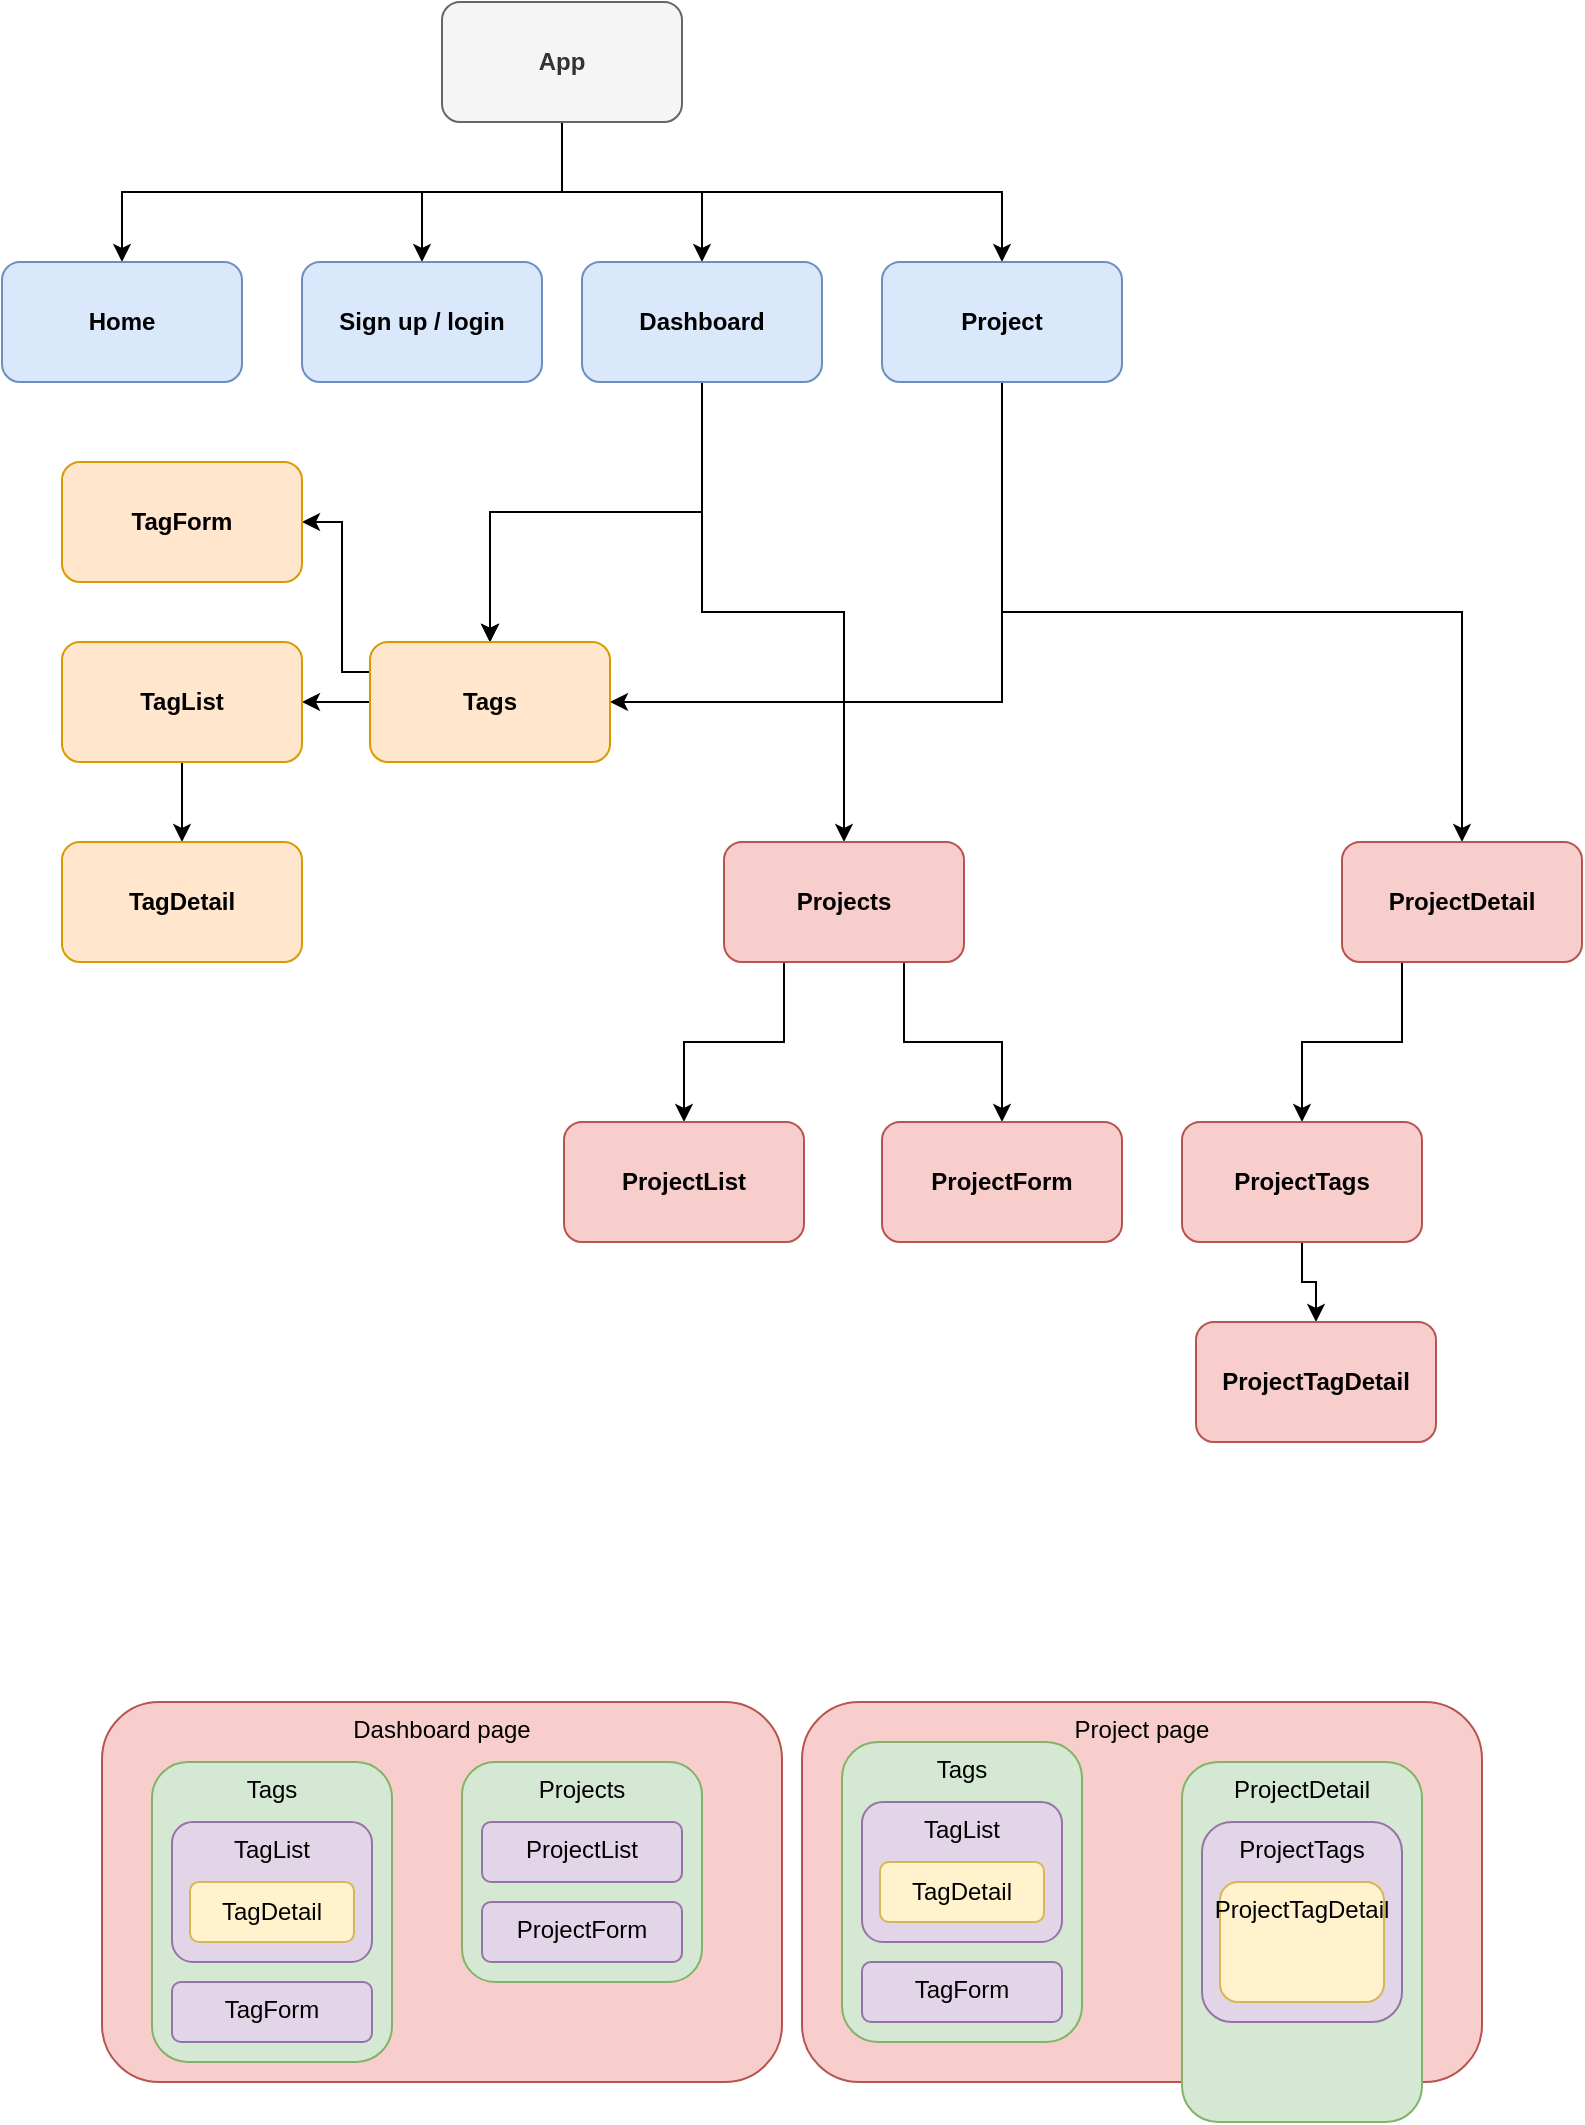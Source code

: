 <mxfile version="21.1.7" type="github">
  <diagram name="Page-1" id="k8QKTiBZwxRb3YG5qGie">
    <mxGraphModel dx="757" dy="775" grid="1" gridSize="10" guides="1" tooltips="1" connect="1" arrows="1" fold="1" page="1" pageScale="1" pageWidth="827" pageHeight="1169" math="0" shadow="0">
      <root>
        <mxCell id="0" />
        <mxCell id="1" parent="0" />
        <mxCell id="8vq13ILEfwZ7cHXI_1O3-35" value="Project page" style="rounded=1;whiteSpace=wrap;html=1;fillColor=#f8cecc;strokeColor=#b85450;verticalAlign=top;" vertex="1" parent="1">
          <mxGeometry x="510" y="990" width="340" height="190" as="geometry" />
        </mxCell>
        <mxCell id="8vq13ILEfwZ7cHXI_1O3-8" style="edgeStyle=orthogonalEdgeStyle;rounded=0;orthogonalLoop=1;jettySize=auto;html=1;exitX=0.5;exitY=1;exitDx=0;exitDy=0;" edge="1" parent="1" source="Lz_B0IhxNkCRz5GwF97c-1" target="Lz_B0IhxNkCRz5GwF97c-2">
          <mxGeometry relative="1" as="geometry" />
        </mxCell>
        <mxCell id="8vq13ILEfwZ7cHXI_1O3-9" style="edgeStyle=orthogonalEdgeStyle;rounded=0;orthogonalLoop=1;jettySize=auto;html=1;exitX=0.5;exitY=1;exitDx=0;exitDy=0;entryX=0.5;entryY=0;entryDx=0;entryDy=0;" edge="1" parent="1" source="Lz_B0IhxNkCRz5GwF97c-1" target="Lz_B0IhxNkCRz5GwF97c-4">
          <mxGeometry relative="1" as="geometry" />
        </mxCell>
        <mxCell id="8vq13ILEfwZ7cHXI_1O3-10" style="edgeStyle=orthogonalEdgeStyle;rounded=0;orthogonalLoop=1;jettySize=auto;html=1;exitX=0.5;exitY=1;exitDx=0;exitDy=0;entryX=0.5;entryY=0;entryDx=0;entryDy=0;" edge="1" parent="1" source="Lz_B0IhxNkCRz5GwF97c-1" target="Lz_B0IhxNkCRz5GwF97c-3">
          <mxGeometry relative="1" as="geometry" />
        </mxCell>
        <mxCell id="8vq13ILEfwZ7cHXI_1O3-11" style="edgeStyle=orthogonalEdgeStyle;rounded=0;orthogonalLoop=1;jettySize=auto;html=1;exitX=0.5;exitY=1;exitDx=0;exitDy=0;" edge="1" parent="1" source="Lz_B0IhxNkCRz5GwF97c-1" target="Lz_B0IhxNkCRz5GwF97c-5">
          <mxGeometry relative="1" as="geometry" />
        </mxCell>
        <mxCell id="Lz_B0IhxNkCRz5GwF97c-1" value="App" style="rounded=1;whiteSpace=wrap;html=1;fillColor=#f5f5f5;fontColor=#333333;strokeColor=#666666;fontStyle=1" parent="1" vertex="1">
          <mxGeometry x="330" y="140" width="120" height="60" as="geometry" />
        </mxCell>
        <mxCell id="Lz_B0IhxNkCRz5GwF97c-2" value="Home" style="rounded=1;whiteSpace=wrap;html=1;fillColor=#dae8fc;strokeColor=#6c8ebf;fontStyle=1;labelBackgroundColor=none;verticalAlign=middle;flipH=0;flipV=1;" parent="1" vertex="1">
          <mxGeometry x="110" y="270" width="120" height="60" as="geometry" />
        </mxCell>
        <mxCell id="8vq13ILEfwZ7cHXI_1O3-48" value="" style="edgeStyle=orthogonalEdgeStyle;rounded=0;orthogonalLoop=1;jettySize=auto;html=1;" edge="1" parent="1" source="Lz_B0IhxNkCRz5GwF97c-3" target="8vq13ILEfwZ7cHXI_1O3-47">
          <mxGeometry relative="1" as="geometry" />
        </mxCell>
        <mxCell id="8vq13ILEfwZ7cHXI_1O3-49" value="" style="edgeStyle=orthogonalEdgeStyle;rounded=0;orthogonalLoop=1;jettySize=auto;html=1;" edge="1" parent="1" source="Lz_B0IhxNkCRz5GwF97c-3" target="8vq13ILEfwZ7cHXI_1O3-47">
          <mxGeometry relative="1" as="geometry" />
        </mxCell>
        <mxCell id="8vq13ILEfwZ7cHXI_1O3-50" value="" style="edgeStyle=orthogonalEdgeStyle;rounded=0;orthogonalLoop=1;jettySize=auto;html=1;" edge="1" parent="1" source="Lz_B0IhxNkCRz5GwF97c-3" target="8vq13ILEfwZ7cHXI_1O3-47">
          <mxGeometry relative="1" as="geometry" />
        </mxCell>
        <mxCell id="8vq13ILEfwZ7cHXI_1O3-52" style="edgeStyle=orthogonalEdgeStyle;rounded=0;orthogonalLoop=1;jettySize=auto;html=1;exitX=0.5;exitY=1;exitDx=0;exitDy=0;entryX=0.5;entryY=0;entryDx=0;entryDy=0;" edge="1" parent="1" source="Lz_B0IhxNkCRz5GwF97c-3" target="8vq13ILEfwZ7cHXI_1O3-51">
          <mxGeometry relative="1" as="geometry" />
        </mxCell>
        <mxCell id="Lz_B0IhxNkCRz5GwF97c-3" value="Dashboard" style="rounded=1;whiteSpace=wrap;html=1;fillColor=#dae8fc;strokeColor=#6c8ebf;fontStyle=1;labelBackgroundColor=none;verticalAlign=middle;flipH=0;flipV=1;" parent="1" vertex="1">
          <mxGeometry x="400" y="270" width="120" height="60" as="geometry" />
        </mxCell>
        <mxCell id="Lz_B0IhxNkCRz5GwF97c-4" value="Sign up / login" style="rounded=1;whiteSpace=wrap;html=1;fillColor=#dae8fc;strokeColor=#6c8ebf;fontStyle=1;labelBackgroundColor=none;verticalAlign=middle;flipH=0;flipV=1;" parent="1" vertex="1">
          <mxGeometry x="260" y="270" width="120" height="60" as="geometry" />
        </mxCell>
        <mxCell id="8vq13ILEfwZ7cHXI_1O3-68" style="edgeStyle=orthogonalEdgeStyle;rounded=0;orthogonalLoop=1;jettySize=auto;html=1;exitX=0.5;exitY=1;exitDx=0;exitDy=0;entryX=1;entryY=0.5;entryDx=0;entryDy=0;" edge="1" parent="1" source="Lz_B0IhxNkCRz5GwF97c-5" target="8vq13ILEfwZ7cHXI_1O3-47">
          <mxGeometry relative="1" as="geometry" />
        </mxCell>
        <mxCell id="8vq13ILEfwZ7cHXI_1O3-75" style="edgeStyle=orthogonalEdgeStyle;rounded=0;orthogonalLoop=1;jettySize=auto;html=1;exitX=0.5;exitY=1;exitDx=0;exitDy=0;" edge="1" parent="1" source="Lz_B0IhxNkCRz5GwF97c-5" target="8vq13ILEfwZ7cHXI_1O3-71">
          <mxGeometry relative="1" as="geometry" />
        </mxCell>
        <mxCell id="Lz_B0IhxNkCRz5GwF97c-5" value="Project" style="rounded=1;whiteSpace=wrap;html=1;fillColor=#dae8fc;strokeColor=#6c8ebf;fontStyle=1;labelBackgroundColor=none;verticalAlign=middle;flipH=0;flipV=1;" parent="1" vertex="1">
          <mxGeometry x="550" y="270" width="120" height="60" as="geometry" />
        </mxCell>
        <mxCell id="8vq13ILEfwZ7cHXI_1O3-24" value="Dashboard page" style="rounded=1;whiteSpace=wrap;html=1;fillColor=#f8cecc;strokeColor=#b85450;verticalAlign=top;" vertex="1" parent="1">
          <mxGeometry x="160" y="990" width="340" height="190" as="geometry" />
        </mxCell>
        <mxCell id="8vq13ILEfwZ7cHXI_1O3-23" value="Tags" style="rounded=1;whiteSpace=wrap;html=1;fillColor=#d5e8d4;strokeColor=#82b366;verticalAlign=top;" vertex="1" parent="1">
          <mxGeometry x="185" y="1020" width="120" height="150" as="geometry" />
        </mxCell>
        <mxCell id="8vq13ILEfwZ7cHXI_1O3-22" value="TagList" style="rounded=1;whiteSpace=wrap;html=1;fillColor=#e1d5e7;strokeColor=#9673a6;verticalAlign=top;" vertex="1" parent="1">
          <mxGeometry x="195" y="1050" width="100" height="70" as="geometry" />
        </mxCell>
        <mxCell id="8vq13ILEfwZ7cHXI_1O3-21" value="TagDetail" style="rounded=1;whiteSpace=wrap;html=1;fillColor=#fff2cc;strokeColor=#d6b656;" vertex="1" parent="1">
          <mxGeometry x="204" y="1080" width="82" height="30" as="geometry" />
        </mxCell>
        <mxCell id="8vq13ILEfwZ7cHXI_1O3-25" value="TagForm" style="rounded=1;whiteSpace=wrap;html=1;fillColor=#e1d5e7;strokeColor=#9673a6;verticalAlign=top;" vertex="1" parent="1">
          <mxGeometry x="195" y="1130" width="100" height="30" as="geometry" />
        </mxCell>
        <mxCell id="8vq13ILEfwZ7cHXI_1O3-26" value="Projects" style="rounded=1;whiteSpace=wrap;html=1;fillColor=#d5e8d4;strokeColor=#82b366;verticalAlign=top;" vertex="1" parent="1">
          <mxGeometry x="340" y="1020" width="120" height="110" as="geometry" />
        </mxCell>
        <mxCell id="8vq13ILEfwZ7cHXI_1O3-27" value="ProjectList" style="rounded=1;whiteSpace=wrap;html=1;fillColor=#e1d5e7;strokeColor=#9673a6;verticalAlign=top;" vertex="1" parent="1">
          <mxGeometry x="350" y="1050" width="100" height="30" as="geometry" />
        </mxCell>
        <mxCell id="8vq13ILEfwZ7cHXI_1O3-29" value="ProjectForm" style="rounded=1;whiteSpace=wrap;html=1;fillColor=#e1d5e7;strokeColor=#9673a6;verticalAlign=top;" vertex="1" parent="1">
          <mxGeometry x="350" y="1090" width="100" height="30" as="geometry" />
        </mxCell>
        <mxCell id="8vq13ILEfwZ7cHXI_1O3-30" value="ProjectDetail" style="rounded=1;whiteSpace=wrap;html=1;fillColor=#d5e8d4;strokeColor=#82b366;verticalAlign=top;" vertex="1" parent="1">
          <mxGeometry x="700" y="1020" width="120" height="180" as="geometry" />
        </mxCell>
        <mxCell id="8vq13ILEfwZ7cHXI_1O3-31" value="ProjectTags" style="rounded=1;whiteSpace=wrap;html=1;fillColor=#e1d5e7;strokeColor=#9673a6;verticalAlign=top;" vertex="1" parent="1">
          <mxGeometry x="710" y="1050" width="100" height="100" as="geometry" />
        </mxCell>
        <mxCell id="8vq13ILEfwZ7cHXI_1O3-32" value="ProjectTagDetail" style="rounded=1;whiteSpace=wrap;html=1;fillColor=#fff2cc;strokeColor=#d6b656;verticalAlign=top;" vertex="1" parent="1">
          <mxGeometry x="719" y="1080" width="82" height="60" as="geometry" />
        </mxCell>
        <mxCell id="8vq13ILEfwZ7cHXI_1O3-36" value="Tags" style="rounded=1;whiteSpace=wrap;html=1;fillColor=#d5e8d4;strokeColor=#82b366;verticalAlign=top;" vertex="1" parent="1">
          <mxGeometry x="530" y="1010" width="120" height="150" as="geometry" />
        </mxCell>
        <mxCell id="8vq13ILEfwZ7cHXI_1O3-37" value="TagList" style="rounded=1;whiteSpace=wrap;html=1;fillColor=#e1d5e7;strokeColor=#9673a6;verticalAlign=top;" vertex="1" parent="1">
          <mxGeometry x="540" y="1040" width="100" height="70" as="geometry" />
        </mxCell>
        <mxCell id="8vq13ILEfwZ7cHXI_1O3-38" value="TagDetail" style="rounded=1;whiteSpace=wrap;html=1;fillColor=#fff2cc;strokeColor=#d6b656;" vertex="1" parent="1">
          <mxGeometry x="549" y="1070" width="82" height="30" as="geometry" />
        </mxCell>
        <mxCell id="8vq13ILEfwZ7cHXI_1O3-39" value="TagForm" style="rounded=1;whiteSpace=wrap;html=1;fillColor=#e1d5e7;strokeColor=#9673a6;verticalAlign=top;" vertex="1" parent="1">
          <mxGeometry x="540" y="1120" width="100" height="30" as="geometry" />
        </mxCell>
        <mxCell id="8vq13ILEfwZ7cHXI_1O3-60" style="edgeStyle=orthogonalEdgeStyle;rounded=0;orthogonalLoop=1;jettySize=auto;html=1;exitX=0;exitY=0.5;exitDx=0;exitDy=0;entryX=1;entryY=0.5;entryDx=0;entryDy=0;" edge="1" parent="1" source="8vq13ILEfwZ7cHXI_1O3-47" target="8vq13ILEfwZ7cHXI_1O3-53">
          <mxGeometry relative="1" as="geometry" />
        </mxCell>
        <mxCell id="8vq13ILEfwZ7cHXI_1O3-61" style="edgeStyle=orthogonalEdgeStyle;rounded=0;orthogonalLoop=1;jettySize=auto;html=1;exitX=0;exitY=0.25;exitDx=0;exitDy=0;entryX=1;entryY=0.5;entryDx=0;entryDy=0;" edge="1" parent="1" source="8vq13ILEfwZ7cHXI_1O3-47" target="8vq13ILEfwZ7cHXI_1O3-58">
          <mxGeometry relative="1" as="geometry">
            <Array as="points">
              <mxPoint x="280" y="475" />
              <mxPoint x="280" y="400" />
            </Array>
          </mxGeometry>
        </mxCell>
        <mxCell id="8vq13ILEfwZ7cHXI_1O3-47" value="Tags" style="rounded=1;whiteSpace=wrap;html=1;fillColor=#ffe6cc;strokeColor=#d79b00;fontStyle=1;labelBackgroundColor=none;verticalAlign=middle;flipH=0;flipV=1;" vertex="1" parent="1">
          <mxGeometry x="294" y="460" width="120" height="60" as="geometry" />
        </mxCell>
        <mxCell id="8vq13ILEfwZ7cHXI_1O3-65" value="" style="edgeStyle=orthogonalEdgeStyle;rounded=0;orthogonalLoop=1;jettySize=auto;html=1;exitX=0.25;exitY=1;exitDx=0;exitDy=0;" edge="1" parent="1" source="8vq13ILEfwZ7cHXI_1O3-51" target="8vq13ILEfwZ7cHXI_1O3-64">
          <mxGeometry relative="1" as="geometry" />
        </mxCell>
        <mxCell id="8vq13ILEfwZ7cHXI_1O3-67" style="edgeStyle=orthogonalEdgeStyle;rounded=0;orthogonalLoop=1;jettySize=auto;html=1;exitX=0.75;exitY=1;exitDx=0;exitDy=0;entryX=0.5;entryY=0;entryDx=0;entryDy=0;" edge="1" parent="1" source="8vq13ILEfwZ7cHXI_1O3-51" target="8vq13ILEfwZ7cHXI_1O3-66">
          <mxGeometry relative="1" as="geometry" />
        </mxCell>
        <mxCell id="8vq13ILEfwZ7cHXI_1O3-51" value="Projects" style="rounded=1;whiteSpace=wrap;html=1;fillColor=#f8cecc;strokeColor=#b85450;fontStyle=1;labelBackgroundColor=none;verticalAlign=middle;flipH=0;flipV=1;" vertex="1" parent="1">
          <mxGeometry x="471" y="560" width="120" height="60" as="geometry" />
        </mxCell>
        <mxCell id="8vq13ILEfwZ7cHXI_1O3-63" style="edgeStyle=orthogonalEdgeStyle;rounded=0;orthogonalLoop=1;jettySize=auto;html=1;exitX=0.5;exitY=1;exitDx=0;exitDy=0;" edge="1" parent="1" source="8vq13ILEfwZ7cHXI_1O3-53" target="8vq13ILEfwZ7cHXI_1O3-56">
          <mxGeometry relative="1" as="geometry" />
        </mxCell>
        <mxCell id="8vq13ILEfwZ7cHXI_1O3-53" value="TagList" style="rounded=1;whiteSpace=wrap;html=1;fillColor=#ffe6cc;strokeColor=#d79b00;fontStyle=1;labelBackgroundColor=none;verticalAlign=middle;flipH=0;flipV=1;" vertex="1" parent="1">
          <mxGeometry x="140" y="460" width="120" height="60" as="geometry" />
        </mxCell>
        <mxCell id="8vq13ILEfwZ7cHXI_1O3-56" value="TagDetail" style="rounded=1;whiteSpace=wrap;html=1;fillColor=#ffe6cc;strokeColor=#d79b00;fontStyle=1;labelBackgroundColor=none;verticalAlign=middle;flipH=0;flipV=1;" vertex="1" parent="1">
          <mxGeometry x="140" y="560" width="120" height="60" as="geometry" />
        </mxCell>
        <mxCell id="8vq13ILEfwZ7cHXI_1O3-58" value="TagForm" style="whiteSpace=wrap;html=1;fillColor=#ffe6cc;strokeColor=#d79b00;rounded=1;fontStyle=1;labelBackgroundColor=none;" vertex="1" parent="1">
          <mxGeometry x="140" y="370" width="120" height="60" as="geometry" />
        </mxCell>
        <mxCell id="8vq13ILEfwZ7cHXI_1O3-64" value="ProjectList" style="rounded=1;whiteSpace=wrap;html=1;fillColor=#f8cecc;strokeColor=#b85450;fontStyle=1;labelBackgroundColor=none;verticalAlign=middle;flipH=0;flipV=1;" vertex="1" parent="1">
          <mxGeometry x="391" y="700" width="120" height="60" as="geometry" />
        </mxCell>
        <mxCell id="8vq13ILEfwZ7cHXI_1O3-66" value="ProjectForm" style="rounded=1;whiteSpace=wrap;html=1;fillColor=#f8cecc;strokeColor=#b85450;fontStyle=1;labelBackgroundColor=none;verticalAlign=middle;flipH=0;flipV=1;" vertex="1" parent="1">
          <mxGeometry x="550" y="700" width="120" height="60" as="geometry" />
        </mxCell>
        <mxCell id="8vq13ILEfwZ7cHXI_1O3-69" value="" style="edgeStyle=orthogonalEdgeStyle;rounded=0;orthogonalLoop=1;jettySize=auto;html=1;exitX=0.25;exitY=1;exitDx=0;exitDy=0;" edge="1" parent="1" source="8vq13ILEfwZ7cHXI_1O3-71" target="8vq13ILEfwZ7cHXI_1O3-72">
          <mxGeometry relative="1" as="geometry" />
        </mxCell>
        <mxCell id="8vq13ILEfwZ7cHXI_1O3-71" value="ProjectDetail" style="rounded=1;whiteSpace=wrap;html=1;fillColor=#f8cecc;strokeColor=#b85450;fontStyle=1;labelBackgroundColor=none;verticalAlign=middle;flipH=0;flipV=1;" vertex="1" parent="1">
          <mxGeometry x="780" y="560" width="120" height="60" as="geometry" />
        </mxCell>
        <mxCell id="8vq13ILEfwZ7cHXI_1O3-74" value="" style="edgeStyle=orthogonalEdgeStyle;rounded=0;orthogonalLoop=1;jettySize=auto;html=1;" edge="1" parent="1" source="8vq13ILEfwZ7cHXI_1O3-72" target="8vq13ILEfwZ7cHXI_1O3-73">
          <mxGeometry relative="1" as="geometry" />
        </mxCell>
        <mxCell id="8vq13ILEfwZ7cHXI_1O3-72" value="ProjectTags" style="rounded=1;whiteSpace=wrap;html=1;fillColor=#f8cecc;strokeColor=#b85450;fontStyle=1;labelBackgroundColor=none;verticalAlign=middle;flipH=0;flipV=1;" vertex="1" parent="1">
          <mxGeometry x="700" y="700" width="120" height="60" as="geometry" />
        </mxCell>
        <mxCell id="8vq13ILEfwZ7cHXI_1O3-73" value="ProjectTagDetail" style="rounded=1;whiteSpace=wrap;html=1;fillColor=#f8cecc;strokeColor=#b85450;fontStyle=1;labelBackgroundColor=none;verticalAlign=middle;flipH=0;flipV=1;" vertex="1" parent="1">
          <mxGeometry x="707" y="800" width="120" height="60" as="geometry" />
        </mxCell>
      </root>
    </mxGraphModel>
  </diagram>
</mxfile>
